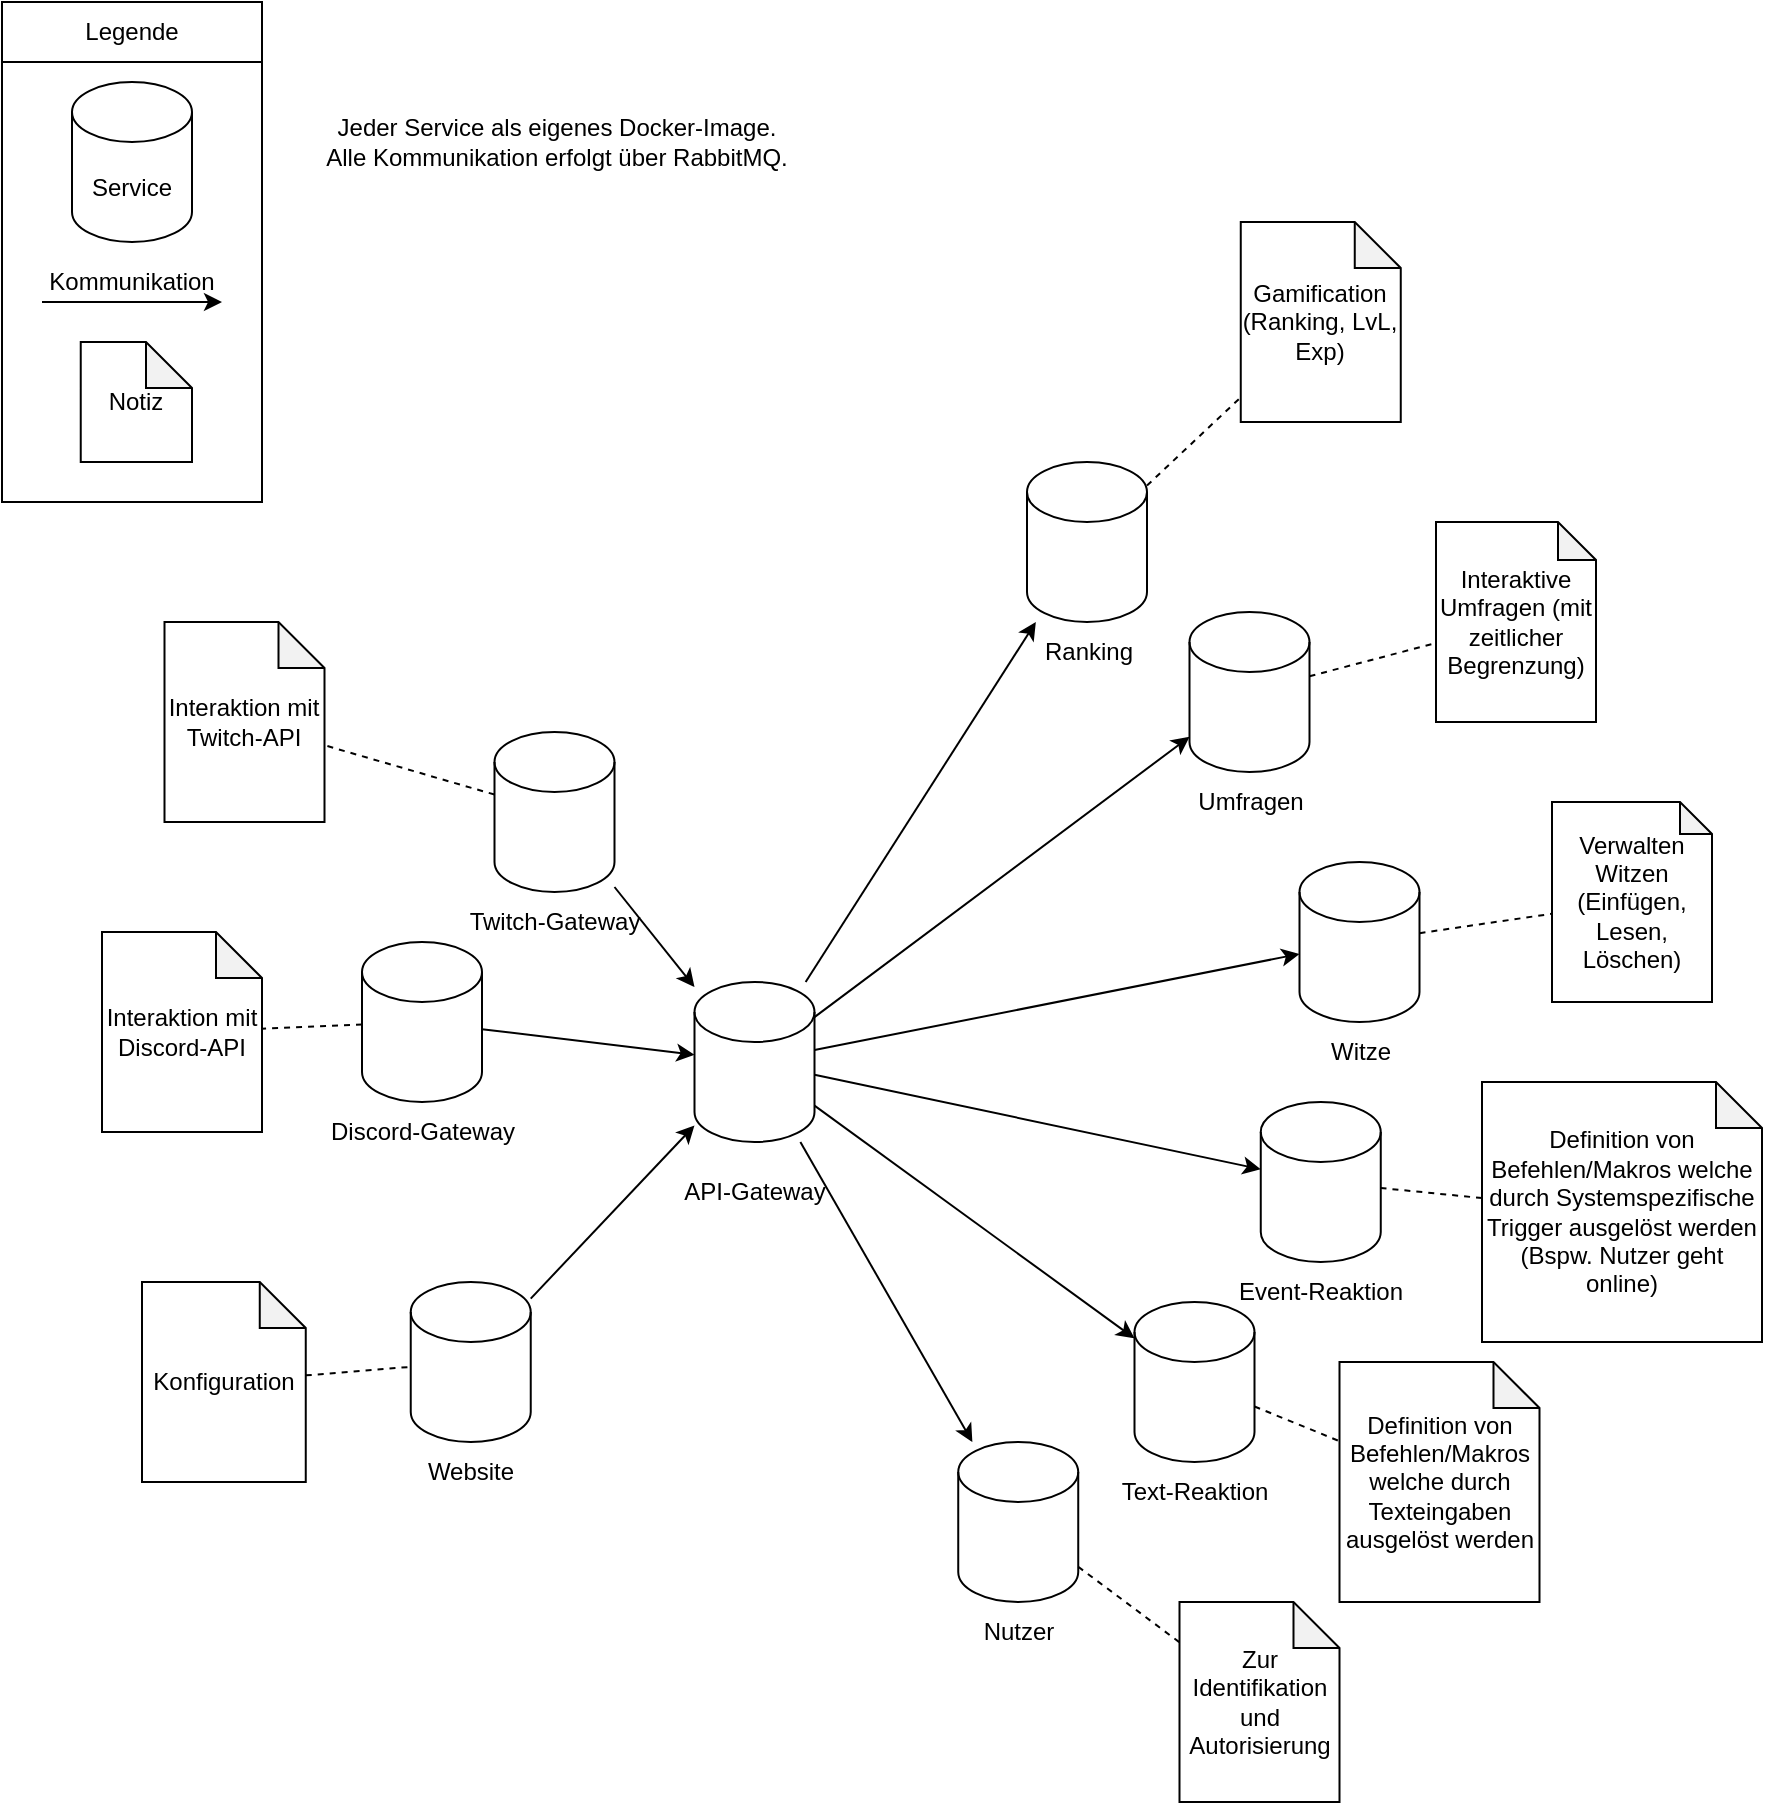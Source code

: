 <mxfile version="21.2.9" type="github">
  <diagram name="Seite-1" id="UxKqsmDTL-n19TmxrIY1">
    <mxGraphModel dx="1434" dy="813" grid="1" gridSize="10" guides="1" tooltips="1" connect="1" arrows="1" fold="1" page="1" pageScale="1" pageWidth="827" pageHeight="1169" math="0" shadow="0">
      <root>
        <mxCell id="0" />
        <mxCell id="1" parent="0" />
        <mxCell id="UYaeu_h0ieVw9kOQCw-u-17" value="Kommunikation" style="rounded=0;whiteSpace=wrap;html=1;" parent="1" vertex="1">
          <mxGeometry x="30" y="50" width="130" height="220" as="geometry" />
        </mxCell>
        <mxCell id="E8mxEtLTKAiKPfOKdL3y-4" value="Jeder Service als eigenes Docker-Image.&lt;br&gt;Alle Kommunikation erfolgt über RabbitMQ." style="text;html=1;align=center;verticalAlign=middle;resizable=0;points=[];autosize=1;strokeColor=none;fillColor=none;" parent="1" vertex="1">
          <mxGeometry x="181.88" y="70" width="250" height="40" as="geometry" />
        </mxCell>
        <mxCell id="E8mxEtLTKAiKPfOKdL3y-7" value="" style="group" parent="1" vertex="1" connectable="0">
          <mxGeometry x="508.12" y="740" width="60" height="110" as="geometry" />
        </mxCell>
        <mxCell id="E8mxEtLTKAiKPfOKdL3y-3" value="" style="shape=cylinder3;whiteSpace=wrap;html=1;boundedLbl=1;backgroundOutline=1;size=15;" parent="E8mxEtLTKAiKPfOKdL3y-7" vertex="1">
          <mxGeometry width="60" height="80" as="geometry" />
        </mxCell>
        <mxCell id="E8mxEtLTKAiKPfOKdL3y-6" value="Nutzer" style="text;html=1;align=center;verticalAlign=middle;resizable=0;points=[];autosize=1;strokeColor=none;fillColor=none;" parent="E8mxEtLTKAiKPfOKdL3y-7" vertex="1">
          <mxGeometry y="80" width="60" height="30" as="geometry" />
        </mxCell>
        <mxCell id="E8mxEtLTKAiKPfOKdL3y-8" value="" style="group;movable=1;resizable=1;rotatable=1;deletable=1;editable=1;locked=0;connectable=1;" parent="1" vertex="1" connectable="0">
          <mxGeometry x="229.37" y="660" width="70" height="110" as="geometry" />
        </mxCell>
        <mxCell id="E8mxEtLTKAiKPfOKdL3y-2" value="" style="shape=cylinder3;whiteSpace=wrap;html=1;boundedLbl=1;backgroundOutline=1;size=15;" parent="E8mxEtLTKAiKPfOKdL3y-8" vertex="1">
          <mxGeometry x="5" width="60" height="80" as="geometry" />
        </mxCell>
        <mxCell id="E8mxEtLTKAiKPfOKdL3y-5" value="Website&lt;br&gt;" style="text;html=1;align=center;verticalAlign=middle;resizable=0;points=[];autosize=1;strokeColor=none;fillColor=none;" parent="E8mxEtLTKAiKPfOKdL3y-8" vertex="1">
          <mxGeometry y="80" width="70" height="30" as="geometry" />
        </mxCell>
        <mxCell id="E8mxEtLTKAiKPfOKdL3y-9" value="" style="group" parent="1" vertex="1" connectable="0">
          <mxGeometry x="678.75" y="450" width="60" height="110" as="geometry" />
        </mxCell>
        <mxCell id="E8mxEtLTKAiKPfOKdL3y-10" value="" style="shape=cylinder3;whiteSpace=wrap;html=1;boundedLbl=1;backgroundOutline=1;size=15;" parent="E8mxEtLTKAiKPfOKdL3y-9" vertex="1">
          <mxGeometry width="60" height="80" as="geometry" />
        </mxCell>
        <mxCell id="E8mxEtLTKAiKPfOKdL3y-11" value="Witze" style="text;html=1;align=center;verticalAlign=middle;resizable=0;points=[];autosize=1;strokeColor=none;fillColor=none;" parent="E8mxEtLTKAiKPfOKdL3y-9" vertex="1">
          <mxGeometry x="5" y="80" width="50" height="30" as="geometry" />
        </mxCell>
        <mxCell id="E8mxEtLTKAiKPfOKdL3y-12" value="" style="group" parent="1" vertex="1" connectable="0">
          <mxGeometry x="618.75" y="325" width="70" height="110" as="geometry" />
        </mxCell>
        <mxCell id="E8mxEtLTKAiKPfOKdL3y-13" value="" style="shape=cylinder3;whiteSpace=wrap;html=1;boundedLbl=1;backgroundOutline=1;size=15;" parent="E8mxEtLTKAiKPfOKdL3y-12" vertex="1">
          <mxGeometry x="5" width="60" height="80" as="geometry" />
        </mxCell>
        <mxCell id="E8mxEtLTKAiKPfOKdL3y-14" value="Umfragen" style="text;html=1;align=center;verticalAlign=middle;resizable=0;points=[];autosize=1;strokeColor=none;fillColor=none;" parent="E8mxEtLTKAiKPfOKdL3y-12" vertex="1">
          <mxGeometry x="-5" y="80" width="80" height="30" as="geometry" />
        </mxCell>
        <mxCell id="E8mxEtLTKAiKPfOKdL3y-15" value="" style="group" parent="1" vertex="1" connectable="0">
          <mxGeometry x="350" y="510" width="112.5" height="110" as="geometry" />
        </mxCell>
        <mxCell id="E8mxEtLTKAiKPfOKdL3y-16" value="" style="shape=cylinder3;whiteSpace=wrap;html=1;boundedLbl=1;backgroundOutline=1;size=15;" parent="E8mxEtLTKAiKPfOKdL3y-15" vertex="1">
          <mxGeometry x="26.25" width="60" height="80" as="geometry" />
        </mxCell>
        <mxCell id="E8mxEtLTKAiKPfOKdL3y-18" value="" style="endArrow=classic;html=1;rounded=0;" parent="1" source="E8mxEtLTKAiKPfOKdL3y-2" target="E8mxEtLTKAiKPfOKdL3y-16" edge="1">
          <mxGeometry width="50" height="50" relative="1" as="geometry">
            <mxPoint x="281" y="790" as="sourcePoint" />
            <mxPoint x="391" y="635" as="targetPoint" />
          </mxGeometry>
        </mxCell>
        <mxCell id="E8mxEtLTKAiKPfOKdL3y-20" value="" style="group" parent="1" vertex="1" connectable="0">
          <mxGeometry x="582.5" y="670" width="87.5" height="110" as="geometry" />
        </mxCell>
        <mxCell id="E8mxEtLTKAiKPfOKdL3y-21" value="" style="shape=cylinder3;whiteSpace=wrap;html=1;boundedLbl=1;backgroundOutline=1;size=15;" parent="E8mxEtLTKAiKPfOKdL3y-20" vertex="1">
          <mxGeometry x="13.75" width="60" height="80" as="geometry" />
        </mxCell>
        <mxCell id="E8mxEtLTKAiKPfOKdL3y-22" value="Text-Reaktion" style="text;html=1;align=center;verticalAlign=middle;resizable=0;points=[];autosize=1;strokeColor=none;fillColor=none;" parent="E8mxEtLTKAiKPfOKdL3y-20" vertex="1">
          <mxGeometry x="-6.25" y="80" width="100" height="30" as="geometry" />
        </mxCell>
        <mxCell id="E8mxEtLTKAiKPfOKdL3y-23" value="Zur Identifikation und Autorisierung" style="shape=note;whiteSpace=wrap;html=1;backgroundOutline=1;darkOpacity=0.05;size=23;" parent="1" vertex="1">
          <mxGeometry x="618.75" y="820" width="80" height="100" as="geometry" />
        </mxCell>
        <mxCell id="E8mxEtLTKAiKPfOKdL3y-24" value="" style="endArrow=none;dashed=1;html=1;rounded=0;" parent="1" source="E8mxEtLTKAiKPfOKdL3y-3" target="E8mxEtLTKAiKPfOKdL3y-23" edge="1">
          <mxGeometry width="50" height="50" relative="1" as="geometry">
            <mxPoint x="1050.63" y="910" as="sourcePoint" />
            <mxPoint x="1100.63" y="860" as="targetPoint" />
          </mxGeometry>
        </mxCell>
        <mxCell id="E8mxEtLTKAiKPfOKdL3y-35" value="Verwalten Witzen (Einfügen, Lesen, Löschen)" style="shape=note;whiteSpace=wrap;html=1;backgroundOutline=1;darkOpacity=0.05;size=16;" parent="1" vertex="1">
          <mxGeometry x="805" y="420" width="80" height="100" as="geometry" />
        </mxCell>
        <mxCell id="E8mxEtLTKAiKPfOKdL3y-36" value="Interaktive Umfragen (mit zeitlicher Begrenzung)" style="shape=note;whiteSpace=wrap;html=1;backgroundOutline=1;darkOpacity=0.05;size=19;" parent="1" vertex="1">
          <mxGeometry x="747" y="280" width="80" height="100" as="geometry" />
        </mxCell>
        <mxCell id="E8mxEtLTKAiKPfOKdL3y-37" value="Definition von Befehlen/Makros welche durch Texteingaben ausgelöst werden" style="shape=note;whiteSpace=wrap;html=1;backgroundOutline=1;darkOpacity=0.05;size=23;" parent="1" vertex="1">
          <mxGeometry x="698.75" y="700" width="100" height="120" as="geometry" />
        </mxCell>
        <mxCell id="E8mxEtLTKAiKPfOKdL3y-38" value="" style="group" parent="1" vertex="1" connectable="0">
          <mxGeometry x="640" y="570" width="98.75" height="110" as="geometry" />
        </mxCell>
        <mxCell id="E8mxEtLTKAiKPfOKdL3y-39" value="" style="shape=cylinder3;whiteSpace=wrap;html=1;boundedLbl=1;backgroundOutline=1;size=15;" parent="E8mxEtLTKAiKPfOKdL3y-38" vertex="1">
          <mxGeometry x="19.38" width="60" height="80" as="geometry" />
        </mxCell>
        <mxCell id="E8mxEtLTKAiKPfOKdL3y-40" value="Event-Reaktion" style="text;html=1;align=center;verticalAlign=middle;resizable=0;points=[];autosize=1;strokeColor=none;fillColor=none;" parent="E8mxEtLTKAiKPfOKdL3y-38" vertex="1">
          <mxGeometry x="-5.62" y="80" width="110" height="30" as="geometry" />
        </mxCell>
        <mxCell id="E8mxEtLTKAiKPfOKdL3y-41" value="Definition von Befehlen/Makros welche durch Systemspezifische Trigger ausgelöst werden (Bspw. Nutzer geht online)" style="shape=note;whiteSpace=wrap;html=1;backgroundOutline=1;darkOpacity=0.05;size=23;" parent="1" vertex="1">
          <mxGeometry x="770" y="560" width="140" height="130" as="geometry" />
        </mxCell>
        <mxCell id="E8mxEtLTKAiKPfOKdL3y-42" value="" style="endArrow=none;dashed=1;html=1;rounded=0;" parent="1" source="E8mxEtLTKAiKPfOKdL3y-10" target="E8mxEtLTKAiKPfOKdL3y-35" edge="1">
          <mxGeometry width="50" height="50" relative="1" as="geometry">
            <mxPoint x="484" y="341" as="sourcePoint" />
            <mxPoint x="500" y="320" as="targetPoint" />
          </mxGeometry>
        </mxCell>
        <mxCell id="E8mxEtLTKAiKPfOKdL3y-43" value="" style="group" parent="1" vertex="1" connectable="0">
          <mxGeometry x="191.25" y="490" width="97.5" height="110" as="geometry" />
        </mxCell>
        <mxCell id="E8mxEtLTKAiKPfOKdL3y-44" value="" style="shape=cylinder3;whiteSpace=wrap;html=1;boundedLbl=1;backgroundOutline=1;size=15;" parent="E8mxEtLTKAiKPfOKdL3y-43" vertex="1">
          <mxGeometry x="18.75" width="60" height="80" as="geometry" />
        </mxCell>
        <mxCell id="E8mxEtLTKAiKPfOKdL3y-45" value="Discord-Gateway" style="text;html=1;align=center;verticalAlign=middle;resizable=0;points=[];autosize=1;strokeColor=none;fillColor=none;" parent="E8mxEtLTKAiKPfOKdL3y-43" vertex="1">
          <mxGeometry x="-11.25" y="80" width="120" height="30" as="geometry" />
        </mxCell>
        <mxCell id="E8mxEtLTKAiKPfOKdL3y-46" value="" style="group" parent="1" vertex="1" connectable="0">
          <mxGeometry x="260" y="385" width="92.5" height="110" as="geometry" />
        </mxCell>
        <mxCell id="E8mxEtLTKAiKPfOKdL3y-47" value="" style="shape=cylinder3;whiteSpace=wrap;html=1;boundedLbl=1;backgroundOutline=1;size=15;" parent="E8mxEtLTKAiKPfOKdL3y-46" vertex="1">
          <mxGeometry x="16.25" width="60" height="80" as="geometry" />
        </mxCell>
        <mxCell id="E8mxEtLTKAiKPfOKdL3y-48" value="Twitch-Gateway" style="text;html=1;align=center;verticalAlign=middle;resizable=0;points=[];autosize=1;strokeColor=none;fillColor=none;" parent="E8mxEtLTKAiKPfOKdL3y-46" vertex="1">
          <mxGeometry x="-8.75" y="80" width="110" height="30" as="geometry" />
        </mxCell>
        <mxCell id="E8mxEtLTKAiKPfOKdL3y-49" value="Interaktion mit Twitch-API" style="shape=note;whiteSpace=wrap;html=1;backgroundOutline=1;darkOpacity=0.05;size=23;" parent="1" vertex="1">
          <mxGeometry x="111.25" y="330" width="80" height="100" as="geometry" />
        </mxCell>
        <mxCell id="E8mxEtLTKAiKPfOKdL3y-50" value="" style="endArrow=none;dashed=1;html=1;rounded=0;" parent="1" source="E8mxEtLTKAiKPfOKdL3y-47" target="E8mxEtLTKAiKPfOKdL3y-49" edge="1">
          <mxGeometry width="50" height="50" relative="1" as="geometry">
            <mxPoint x="490" y="431" as="sourcePoint" />
            <mxPoint x="506" y="410" as="targetPoint" />
          </mxGeometry>
        </mxCell>
        <mxCell id="E8mxEtLTKAiKPfOKdL3y-51" value="Interaktion mit Discord-API" style="shape=note;whiteSpace=wrap;html=1;backgroundOutline=1;darkOpacity=0.05;size=23;" parent="1" vertex="1">
          <mxGeometry x="80" y="485" width="80" height="100" as="geometry" />
        </mxCell>
        <mxCell id="E8mxEtLTKAiKPfOKdL3y-52" value="" style="endArrow=none;dashed=1;html=1;rounded=0;" parent="1" source="E8mxEtLTKAiKPfOKdL3y-44" target="E8mxEtLTKAiKPfOKdL3y-51" edge="1">
          <mxGeometry width="50" height="50" relative="1" as="geometry">
            <mxPoint x="407.88" y="460" as="sourcePoint" />
            <mxPoint x="407.88" y="410" as="targetPoint" />
          </mxGeometry>
        </mxCell>
        <mxCell id="E8mxEtLTKAiKPfOKdL3y-55" value="" style="group" parent="1" vertex="1" connectable="0">
          <mxGeometry x="540" y="250" width="65" height="110" as="geometry" />
        </mxCell>
        <mxCell id="E8mxEtLTKAiKPfOKdL3y-56" value="" style="shape=cylinder3;whiteSpace=wrap;html=1;boundedLbl=1;backgroundOutline=1;size=15;" parent="E8mxEtLTKAiKPfOKdL3y-55" vertex="1">
          <mxGeometry x="2.5" width="60" height="80" as="geometry" />
        </mxCell>
        <mxCell id="E8mxEtLTKAiKPfOKdL3y-57" value="Ranking" style="text;html=1;align=center;verticalAlign=middle;resizable=0;points=[];autosize=1;strokeColor=none;fillColor=none;" parent="E8mxEtLTKAiKPfOKdL3y-55" vertex="1">
          <mxGeometry x="-2.5" y="80" width="70" height="30" as="geometry" />
        </mxCell>
        <mxCell id="E8mxEtLTKAiKPfOKdL3y-58" value="Gamification (Ranking, LvL, Exp)" style="shape=note;whiteSpace=wrap;html=1;backgroundOutline=1;darkOpacity=0.05;size=23;" parent="1" vertex="1">
          <mxGeometry x="649.38" y="130" width="80" height="100" as="geometry" />
        </mxCell>
        <mxCell id="E8mxEtLTKAiKPfOKdL3y-59" value="" style="endArrow=none;dashed=1;html=1;rounded=0;" parent="1" source="E8mxEtLTKAiKPfOKdL3y-56" target="E8mxEtLTKAiKPfOKdL3y-58" edge="1">
          <mxGeometry width="50" height="50" relative="1" as="geometry">
            <mxPoint x="559" y="31" as="sourcePoint" />
            <mxPoint x="575" y="10" as="targetPoint" />
          </mxGeometry>
        </mxCell>
        <mxCell id="E8mxEtLTKAiKPfOKdL3y-60" value="" style="endArrow=none;dashed=1;html=1;rounded=0;" parent="1" source="E8mxEtLTKAiKPfOKdL3y-13" target="E8mxEtLTKAiKPfOKdL3y-36" edge="1">
          <mxGeometry width="50" height="50" relative="1" as="geometry">
            <mxPoint x="778" y="98" as="sourcePoint" />
            <mxPoint x="855" y="93" as="targetPoint" />
          </mxGeometry>
        </mxCell>
        <mxCell id="E8mxEtLTKAiKPfOKdL3y-69" style="rounded=0;orthogonalLoop=1;jettySize=auto;html=1;" parent="1" source="E8mxEtLTKAiKPfOKdL3y-16" target="E8mxEtLTKAiKPfOKdL3y-21" edge="1">
          <mxGeometry relative="1" as="geometry" />
        </mxCell>
        <mxCell id="E8mxEtLTKAiKPfOKdL3y-70" style="rounded=0;orthogonalLoop=1;jettySize=auto;html=1;" parent="1" source="E8mxEtLTKAiKPfOKdL3y-16" target="E8mxEtLTKAiKPfOKdL3y-39" edge="1">
          <mxGeometry relative="1" as="geometry" />
        </mxCell>
        <mxCell id="E8mxEtLTKAiKPfOKdL3y-71" value="" style="endArrow=none;dashed=1;html=1;rounded=0;" parent="1" source="E8mxEtLTKAiKPfOKdL3y-21" target="E8mxEtLTKAiKPfOKdL3y-37" edge="1">
          <mxGeometry width="50" height="50" relative="1" as="geometry">
            <mxPoint x="648" y="494" as="sourcePoint" />
            <mxPoint x="608" y="480" as="targetPoint" />
          </mxGeometry>
        </mxCell>
        <mxCell id="E8mxEtLTKAiKPfOKdL3y-72" value="" style="endArrow=none;dashed=1;html=1;rounded=0;" parent="1" source="E8mxEtLTKAiKPfOKdL3y-41" target="E8mxEtLTKAiKPfOKdL3y-39" edge="1">
          <mxGeometry width="50" height="50" relative="1" as="geometry">
            <mxPoint x="303" y="498" as="sourcePoint" />
            <mxPoint x="230" y="493" as="targetPoint" />
          </mxGeometry>
        </mxCell>
        <mxCell id="UYaeu_h0ieVw9kOQCw-u-1" value="Konfiguration" style="shape=note;whiteSpace=wrap;html=1;backgroundOutline=1;darkOpacity=0.05;size=23;" parent="1" vertex="1">
          <mxGeometry x="100" y="660" width="81.88" height="100" as="geometry" />
        </mxCell>
        <mxCell id="UYaeu_h0ieVw9kOQCw-u-2" value="" style="endArrow=none;dashed=1;html=1;rounded=0;" parent="1" source="UYaeu_h0ieVw9kOQCw-u-1" target="E8mxEtLTKAiKPfOKdL3y-2" edge="1">
          <mxGeometry width="50" height="50" relative="1" as="geometry">
            <mxPoint x="354.88" y="432" as="sourcePoint" />
            <mxPoint x="281.88" y="437" as="targetPoint" />
          </mxGeometry>
        </mxCell>
        <mxCell id="UYaeu_h0ieVw9kOQCw-u-6" value="" style="endArrow=classic;html=1;rounded=0;" parent="1" source="E8mxEtLTKAiKPfOKdL3y-44" target="E8mxEtLTKAiKPfOKdL3y-16" edge="1">
          <mxGeometry width="50" height="50" relative="1" as="geometry">
            <mxPoint x="304" y="688" as="sourcePoint" />
            <mxPoint x="432" y="592" as="targetPoint" />
          </mxGeometry>
        </mxCell>
        <mxCell id="UYaeu_h0ieVw9kOQCw-u-7" value="" style="endArrow=classic;html=1;rounded=0;" parent="1" source="E8mxEtLTKAiKPfOKdL3y-47" target="E8mxEtLTKAiKPfOKdL3y-16" edge="1">
          <mxGeometry width="50" height="50" relative="1" as="geometry">
            <mxPoint x="280" y="544" as="sourcePoint" />
            <mxPoint x="432" y="566" as="targetPoint" />
          </mxGeometry>
        </mxCell>
        <mxCell id="UYaeu_h0ieVw9kOQCw-u-8" value="" style="endArrow=classic;html=1;rounded=0;" parent="1" source="E8mxEtLTKAiKPfOKdL3y-16" target="E8mxEtLTKAiKPfOKdL3y-56" edge="1">
          <mxGeometry width="50" height="50" relative="1" as="geometry">
            <mxPoint x="480" y="440" as="sourcePoint" />
            <mxPoint x="432" y="542" as="targetPoint" />
          </mxGeometry>
        </mxCell>
        <mxCell id="UYaeu_h0ieVw9kOQCw-u-9" value="" style="endArrow=classic;html=1;rounded=0;" parent="1" source="E8mxEtLTKAiKPfOKdL3y-16" target="E8mxEtLTKAiKPfOKdL3y-13" edge="1">
          <mxGeometry width="50" height="50" relative="1" as="geometry">
            <mxPoint x="480" y="530" as="sourcePoint" />
            <mxPoint x="565" y="340" as="targetPoint" />
          </mxGeometry>
        </mxCell>
        <mxCell id="UYaeu_h0ieVw9kOQCw-u-10" value="" style="endArrow=classic;html=1;rounded=0;" parent="1" source="E8mxEtLTKAiKPfOKdL3y-16" target="E8mxEtLTKAiKPfOKdL3y-10" edge="1">
          <mxGeometry width="50" height="50" relative="1" as="geometry">
            <mxPoint x="492" y="541" as="sourcePoint" />
            <mxPoint x="634" y="404" as="targetPoint" />
          </mxGeometry>
        </mxCell>
        <mxCell id="UYaeu_h0ieVw9kOQCw-u-12" style="rounded=0;orthogonalLoop=1;jettySize=auto;html=1;" parent="1" source="E8mxEtLTKAiKPfOKdL3y-16" target="E8mxEtLTKAiKPfOKdL3y-3" edge="1">
          <mxGeometry relative="1" as="geometry">
            <mxPoint x="492" y="596" as="sourcePoint" />
            <mxPoint x="606" y="694" as="targetPoint" />
          </mxGeometry>
        </mxCell>
        <mxCell id="E8mxEtLTKAiKPfOKdL3y-17" value="API-Gateway" style="text;html=1;align=center;verticalAlign=middle;resizable=0;points=[];autosize=1;strokeColor=none;fillColor=none;" parent="1" vertex="1">
          <mxGeometry x="361.25" y="600" width="90" height="30" as="geometry" />
        </mxCell>
        <mxCell id="UYaeu_h0ieVw9kOQCw-u-13" value="Service" style="shape=cylinder3;whiteSpace=wrap;html=1;boundedLbl=1;backgroundOutline=1;size=15;" parent="1" vertex="1">
          <mxGeometry x="65" y="60" width="60" height="80" as="geometry" />
        </mxCell>
        <mxCell id="UYaeu_h0ieVw9kOQCw-u-16" value="Legende" style="rounded=0;whiteSpace=wrap;html=1;" parent="1" vertex="1">
          <mxGeometry x="30" y="20" width="130" height="30" as="geometry" />
        </mxCell>
        <mxCell id="UYaeu_h0ieVw9kOQCw-u-18" value="" style="endArrow=classic;html=1;rounded=0;" parent="1" edge="1">
          <mxGeometry width="50" height="50" relative="1" as="geometry">
            <mxPoint x="50" y="170" as="sourcePoint" />
            <mxPoint x="140" y="170" as="targetPoint" />
            <Array as="points">
              <mxPoint x="100" y="170" />
            </Array>
          </mxGeometry>
        </mxCell>
        <mxCell id="UYaeu_h0ieVw9kOQCw-u-19" value="Notiz" style="shape=note;whiteSpace=wrap;html=1;backgroundOutline=1;darkOpacity=0.05;size=23;" parent="1" vertex="1">
          <mxGeometry x="69.37" y="190" width="55.63" height="60" as="geometry" />
        </mxCell>
      </root>
    </mxGraphModel>
  </diagram>
</mxfile>
